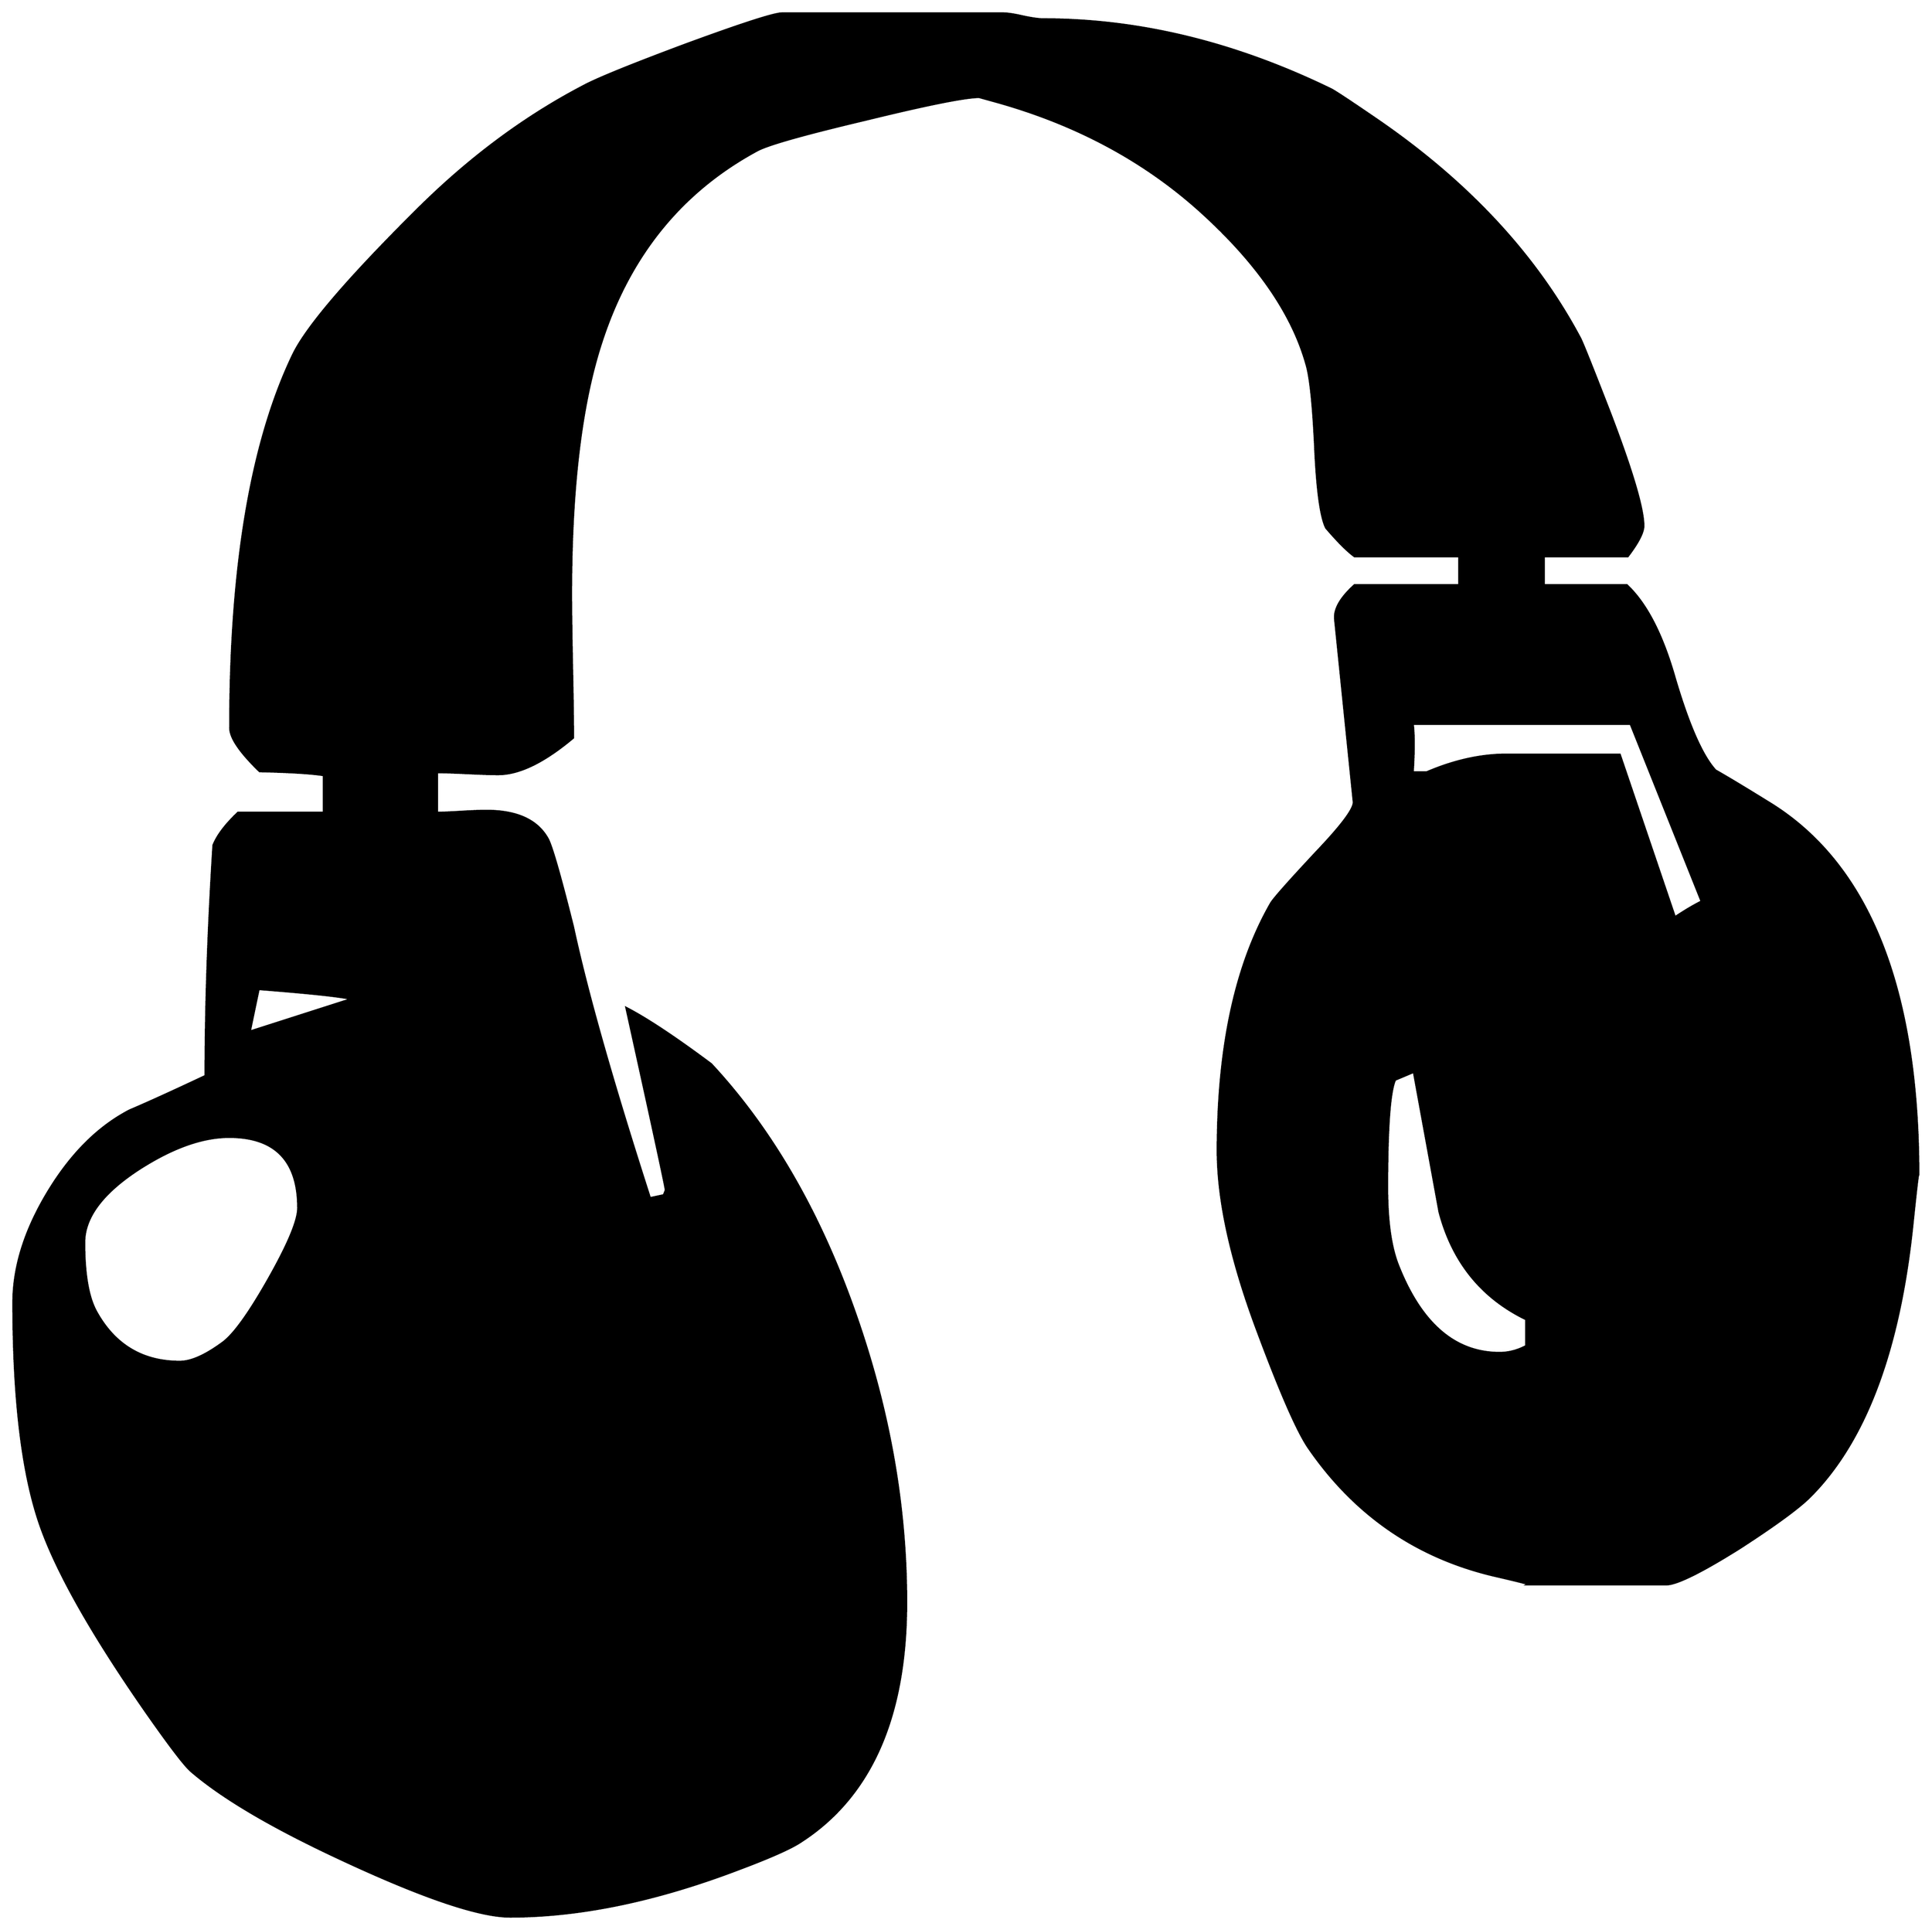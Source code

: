 


\begin{tikzpicture}[y=0.80pt, x=0.80pt, yscale=-1.0, xscale=1.0, inner sep=0pt, outer sep=0pt]
\begin{scope}[shift={(100.0,1704.0)},nonzero rule]
  \path[draw=.,fill=.,line width=1.600pt] (2015.0,-367.0) ..
    controls (2015.0,-372.333) and (2013.0,-355.667) ..
    (2009.0,-317.0) .. controls (1995.667,-189.0) and
    (1961.0,-97.0) .. (1905.0,-41.0) .. controls (1893.667,-29.667)
    and (1870.0,-12.333) .. (1834.0,11.0) .. controls
    (1794.667,35.667) and (1769.667,48.0) .. (1759.0,48.0) --
    (1619.0,48.0) .. controls (1621.667,48.0) and (1610.0,45.0) ..
    (1584.0,39.0) .. controls (1505.333,20.333) and (1442.667,-23.0)
    .. (1396.0,-91.0) .. controls (1384.667,-107.667) and
    (1367.333,-147.333) .. (1344.0,-210.0) .. controls
    (1317.333,-281.333) and (1304.0,-342.0) .. (1304.0,-392.0) ..
    controls (1304.0,-496.667) and (1322.0,-580.333) ..
    (1358.0,-643.0) .. controls (1360.667,-647.667) and
    (1376.333,-665.333) .. (1405.0,-696.0) .. controls
    (1430.333,-722.667) and (1442.667,-739.333) .. (1442.0,-746.0) --
    (1423.0,-932.0) .. controls (1422.333,-942.0) and
    (1429.0,-953.333) .. (1443.0,-966.0) -- (1549.0,-966.0) --
    (1549.0,-995.0) -- (1443.0,-995.0) .. controls
    (1435.667,-1000.333) and (1426.0,-1010.0) .. (1414.0,-1024.0) ..
    controls (1408.667,-1034.667) and (1405.0,-1060.667) ..
    (1403.0,-1102.0) .. controls (1401.0,-1147.333) and
    (1398.0,-1176.667) .. (1394.0,-1190.0) .. controls
    (1380.0,-1240.0) and (1346.0,-1290.0) .. (1292.0,-1340.0) ..
    controls (1234.0,-1394.0) and (1163.333,-1432.667) ..
    (1080.0,-1456.0) .. controls (1068.0,-1459.333) and
    (1062.0,-1461.0) .. (1062.0,-1461.0) .. controls
    (1048.0,-1461.0) and (1009.667,-1453.333) .. (947.0,-1438.0) ..
    controls (885.0,-1423.333) and (848.333,-1413.0) ..
    (837.0,-1407.0) .. controls (760.333,-1365.667) and
    (707.667,-1301.0) .. (679.0,-1213.0) .. controls
    (658.333,-1150.333) and (648.0,-1065.0) .. (648.0,-957.0) ..
    controls (648.0,-939.667) and (648.333,-914.667) .. (649.0,-882.0)
    .. controls (649.667,-849.333) and (650.0,-825.667) ..
    (650.0,-811.0) .. controls (620.667,-786.333) and (595.333,-774.0)
    .. (574.0,-774.0) .. controls (567.333,-774.0) and
    (557.0,-774.333) .. (543.0,-775.0) .. controls (529.0,-775.667)
    and (518.667,-776.0) .. (512.0,-776.0) -- (512.0,-735.0) ..
    controls (516.667,-735.0) and (524.667,-735.333) .. (536.0,-736.0)
    .. controls (547.333,-736.667) and (556.0,-737.0) ..
    (562.0,-737.0) .. controls (592.667,-737.0) and (613.333,-727.667)
    .. (624.0,-709.0) .. controls (628.0,-702.333) and
    (636.667,-672.333) .. (650.0,-619.0) .. controls (664.0,-553.667)
    and (690.0,-462.0) .. (728.0,-344.0) -- (742.0,-347.0) --
    (744.0,-352.0) .. controls (744.0,-354.667) and (730.667,-416.333)
    .. (704.0,-537.0) .. controls (724.667,-526.333) and
    (753.333,-507.333) .. (790.0,-480.0) .. controls (852.0,-413.333)
    and (901.0,-328.333) .. (937.0,-225.0) .. controls
    (971.0,-127.667) and (988.0,-30.667) .. (988.0,66.0) .. controls
    (988.0,182.0) and (952.333,263.0) .. (881.0,309.0) .. controls
    (871.0,315.667) and (850.0,325.0) .. (818.0,337.0) .. controls
    (734.0,369.0) and (656.667,385.0) .. (586.0,385.0) .. controls
    (553.333,385.0) and (492.667,364.0) .. (404.0,322.0) .. controls
    (339.333,291.333) and (292.0,263.0) .. (262.0,237.0) .. controls
    (255.333,231.0) and (240.333,211.333) .. (217.0,178.0) .. controls
    (160.333,96.667) and (124.0,32.0) .. (108.0,-16.0) .. controls
    (90.667,-68.0) and (82.0,-142.0) .. (82.0,-238.0) .. controls
    (82.0,-274.0) and (93.667,-311.333) .. (117.0,-350.0) ..
    controls (140.333,-388.667) and (168.0,-416.333) .. (200.0,-433.0)
    .. controls (217.333,-440.333) and (243.0,-452.0) ..
    (277.0,-468.0) .. controls (277.0,-539.333) and (279.667,-617.333)
    .. (285.0,-702.0) .. controls (289.0,-712.0) and
    (297.333,-723.0) .. (310.0,-735.0) -- (397.0,-735.0) --
    (397.0,-773.0) .. controls (384.333,-775.0) and (362.667,-776.333)
    .. (332.0,-777.0) .. controls (312.0,-796.333) and
    (302.0,-811.0) .. (302.0,-821.0) .. controls (302.0,-985.0)
    and (323.333,-1111.333) .. (366.0,-1200.0) .. controls
    (380.0,-1228.667) and (422.667,-1278.333) .. (494.0,-1349.0) ..
    controls (546.0,-1400.333) and (601.333,-1441.333) ..
    (660.0,-1472.0) .. controls (673.333,-1479.333) and
    (707.667,-1493.333) .. (763.0,-1514.0) .. controls
    (821.0,-1535.333) and (854.0,-1546.0) .. (862.0,-1546.0) --
    (1086.0,-1546.0) .. controls (1090.667,-1546.0) and
    (1097.333,-1545.0) .. (1106.0,-1543.0) .. controls
    (1115.333,-1541.0) and (1122.333,-1540.0) .. (1127.0,-1540.0) ..
    controls (1224.333,-1540.0) and (1321.667,-1516.333) ..
    (1419.0,-1469.0) .. controls (1423.0,-1467.0) and
    (1437.667,-1457.333) .. (1463.0,-1440.0) .. controls
    (1557.0,-1376.0) and (1626.667,-1301.333) .. (1672.0,-1216.0) ..
    controls (1674.667,-1210.667) and (1684.667,-1185.667) ..
    (1702.0,-1141.0) .. controls (1724.667,-1081.667) and
    (1736.0,-1043.333) .. (1736.0,-1026.0) .. controls
    (1736.0,-1019.333) and (1730.667,-1009.0) .. (1720.0,-995.0) --
    (1635.0,-995.0) -- (1635.0,-966.0) -- (1719.0,-966.0) ..
    controls (1739.0,-947.333) and (1755.333,-915.667) ..
    (1768.0,-871.0) .. controls (1782.0,-823.667) and
    (1795.667,-792.667) .. (1809.0,-778.0) .. controls
    (1823.0,-770.0) and (1842.333,-758.333) .. (1867.0,-743.0) ..
    controls (1965.667,-680.333) and (2015.0,-555.0) ..
    (2015.0,-367.0) -- cycle(1795.0,-645.0) -- (1723.0,-825.0)
    -- (1502.0,-825.0) .. controls (1503.333,-814.333) and
    (1503.333,-798.0) .. (1502.0,-776.0) -- (1516.0,-776.0) ..
    controls (1544.0,-788.0) and (1571.0,-794.0) ..
    (1597.0,-794.0) -- (1712.0,-794.0) -- (1768.0,-629.0) ..
    controls (1778.0,-635.667) and (1787.0,-641.0) ..
    (1795.0,-645.0) -- cycle(1617.0,-194.0) -- (1617.0,-221.0)
    .. controls (1571.667,-243.0) and (1542.333,-279.333) ..
    (1529.0,-330.0) .. controls (1520.333,-377.333) and
    (1511.667,-424.667) .. (1503.0,-472.0) -- (1484.0,-464.0) ..
    controls (1478.667,-452.0) and (1476.0,-415.667) ..
    (1476.0,-355.0) .. controls (1476.0,-321.0) and
    (1479.667,-294.667) .. (1487.0,-276.0) .. controls
    (1510.333,-216.667) and (1544.667,-187.0) .. (1590.0,-187.0) ..
    controls (1599.333,-187.0) and (1608.333,-189.333) ..
    (1617.0,-194.0) -- cycle(425.0,-546.0) .. controls
    (413.667,-548.667) and (382.333,-552.0) .. (331.0,-556.0) ..
    controls (329.0,-546.667) and (326.0,-532.333) .. (322.0,-513.0)
    -- (425.0,-546.0) -- cycle(371.0,-334.0) .. controls
    (371.0,-382.0) and (347.667,-406.0) .. (301.0,-406.0) ..
    controls (273.667,-406.0) and (243.0,-395.0) .. (209.0,-373.0)
    .. controls (172.333,-349.0) and (154.0,-324.333) ..
    (154.0,-299.0) .. controls (154.0,-267.0) and (158.0,-243.667)
    .. (166.0,-229.0) .. controls (184.667,-195.0) and
    (213.0,-178.0) .. (251.0,-178.0) .. controls (262.333,-178.0)
    and (276.667,-184.333) .. (294.0,-197.0) .. controls
    (305.333,-205.0) and (321.0,-226.667) .. (341.0,-262.0) ..
    controls (361.0,-297.333) and (371.0,-321.333) .. (371.0,-334.0)
    -- cycle;
\end{scope}

\end{tikzpicture}

